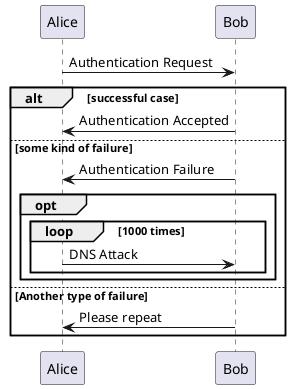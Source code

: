 {
  "sha1": "cstfypif2csnxfyl2p9m3ts54znpbb",
  "insertion": {
    "when": "2024-06-01T09:03:02.004Z",
    "user": "plantuml@gmail.com"
  }
}
@startuml
Alice->Bob: Authentication Request
alt successful case
    Bob->Alice: Authentication Accepted
else some kind of failure
    Bob->Alice: Authentication Failure
    opt
        loop 1000 times
            Alice->Bob: DNS Attack
        end
    end
else Another type of failure
    Bob->Alice: Please repeat
end
@enduml
